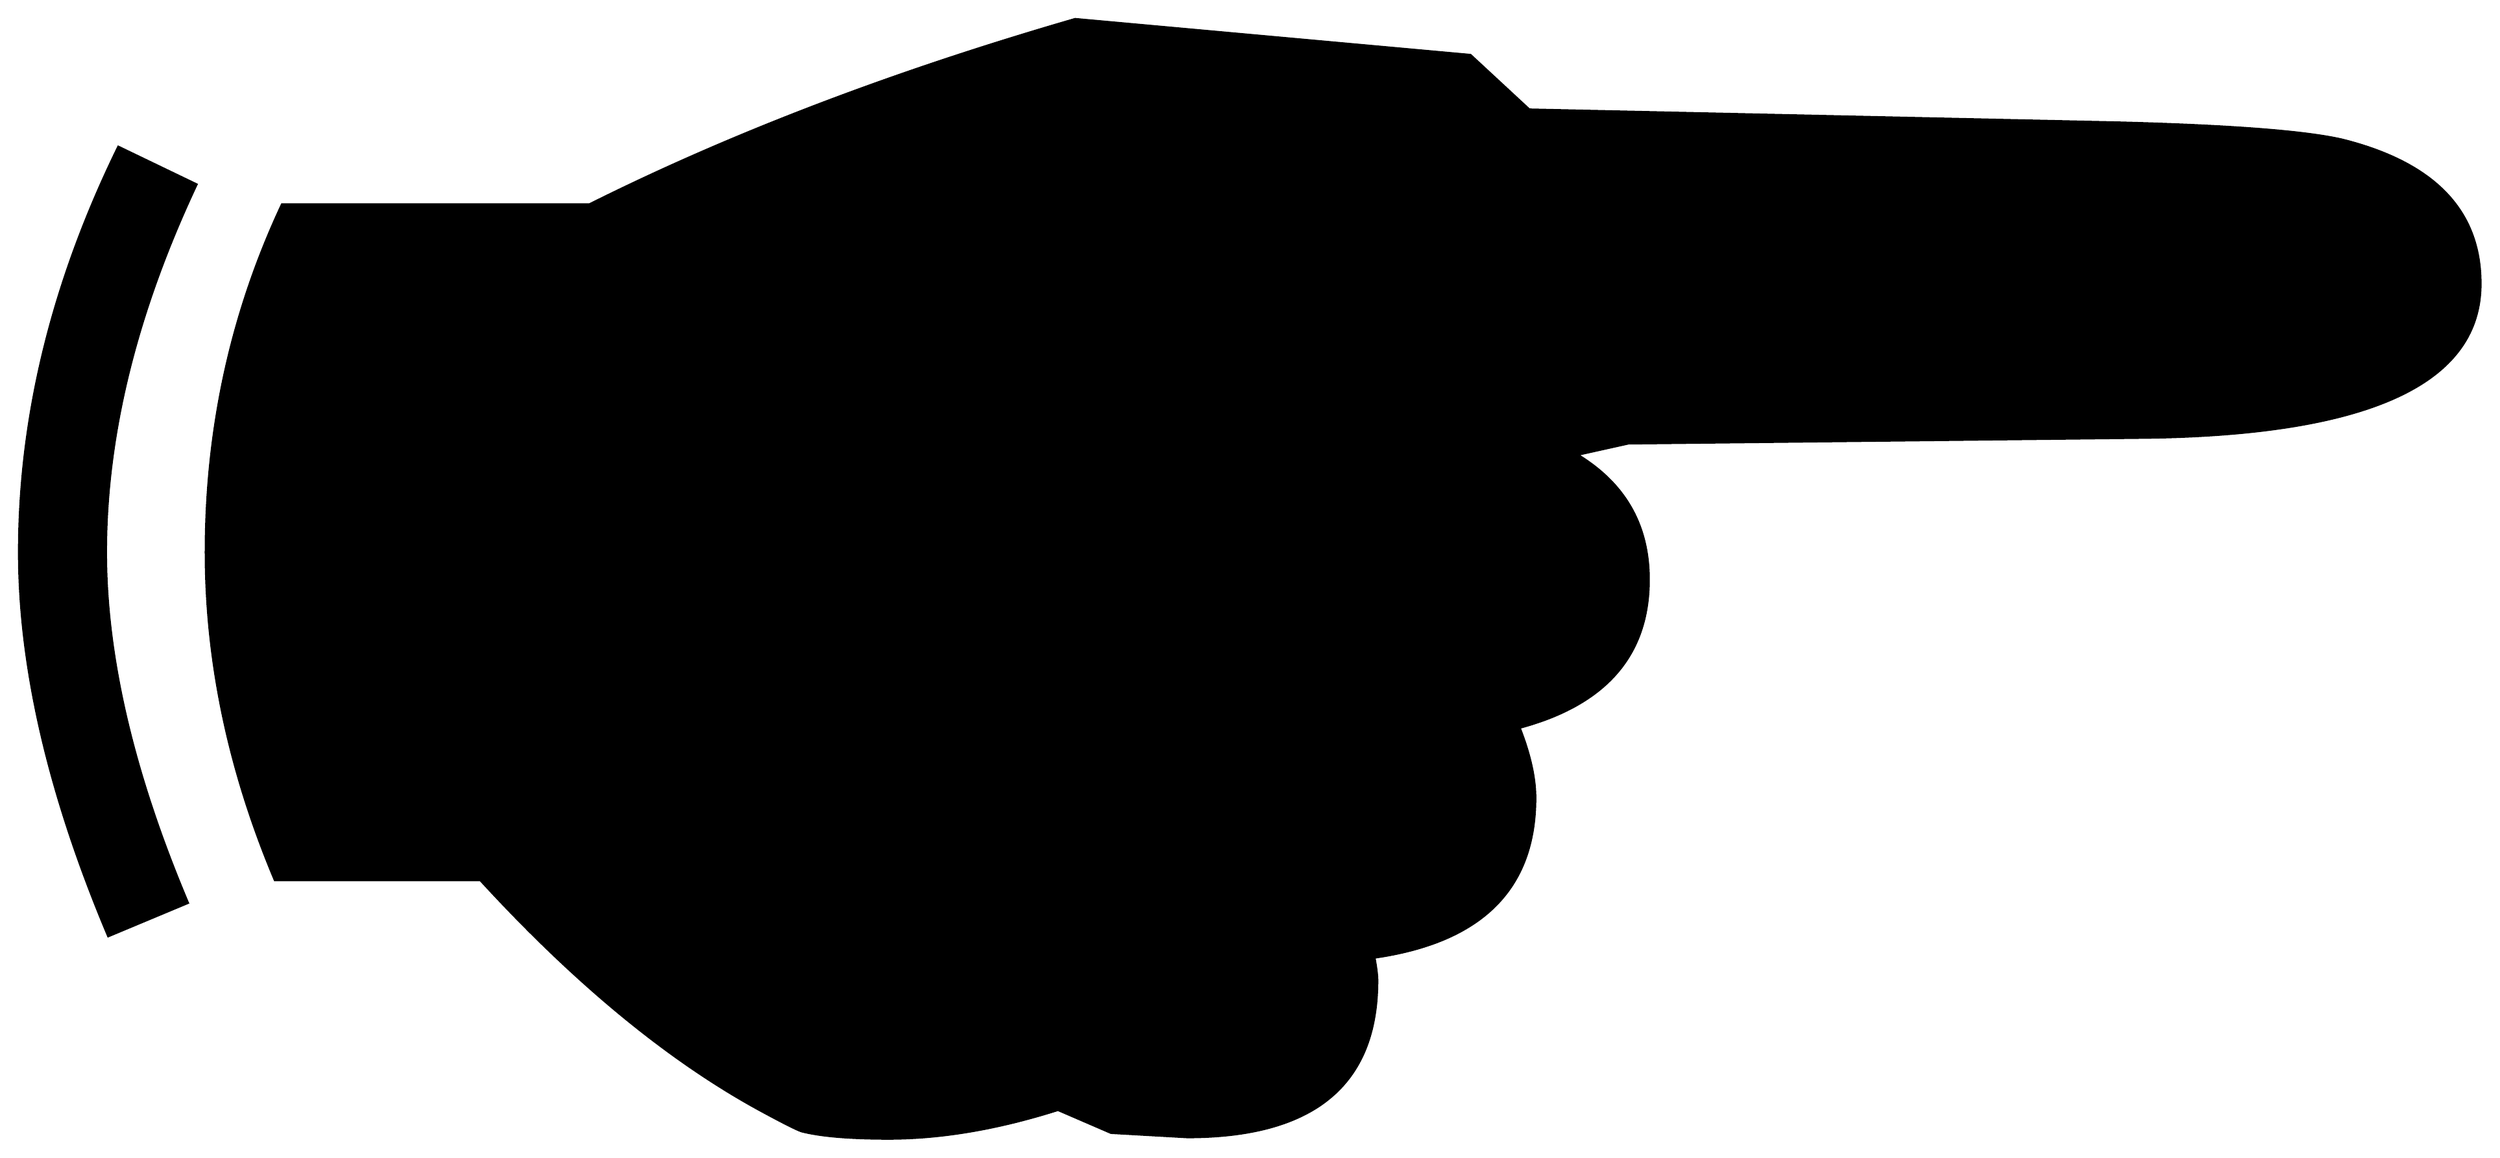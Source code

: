 


\begin{tikzpicture}[y=0.80pt, x=0.80pt, yscale=-1.0, xscale=1.0, inner sep=0pt, outer sep=0pt]
\begin{scope}[shift={(100.0,1732.0)},nonzero rule]
  \path[draw=.,fill=.,line width=1.600pt] (1886.0,-814.0) ..
    controls (1886.0,-744.667) and (1808.333,-709.0) ..
    (1653.0,-707.0) -- (1293.0,-703.0) .. controls
    (1293.0,-703.0) and (1281.0,-700.333) .. (1257.0,-695.0) ..
    controls (1290.333,-675.0) and (1307.0,-646.0) ..
    (1307.0,-608.0) .. controls (1307.0,-555.333) and
    (1277.0,-521.0) .. (1217.0,-505.0) .. controls
    (1224.333,-486.333) and (1228.0,-470.0) .. (1228.0,-456.0) ..
    controls (1228.0,-392.667) and (1190.667,-355.667) ..
    (1116.0,-345.0) .. controls (1117.333,-337.667) and
    (1118.0,-332.333) .. (1118.0,-329.0) .. controls
    (1118.0,-256.333) and (1074.0,-220.0) .. (986.0,-220.0) ..
    controls (986.0,-220.0) and (968.333,-221.0) .. (933.0,-223.0)
    -- (896.0,-239.0) .. controls (854.0,-225.667) and
    (814.667,-219.0) .. (778.0,-219.0) .. controls (751.333,-219.0)
    and (731.333,-220.667) .. (718.0,-224.0) .. controls
    (715.333,-224.667) and (706.0,-229.333) .. (690.0,-238.0) ..
    controls (626.0,-272.667) and (560.667,-326.333) .. (494.0,-399.0)
    -- (351.0,-399.0) .. controls (319.0,-475.0) and
    (303.0,-551.0) .. (303.0,-627.0) .. controls (303.0,-713.0)
    and (320.667,-793.667) .. (356.0,-869.0) -- (570.0,-869.0) ..
    controls (668.667,-918.333) and (781.333,-961.333) .. (908.0,-998.0)
    -- (1183.0,-973.0) -- (1224.0,-935.0) -- (1633.0,-926.0) ..
    controls (1711.667,-924.0) and (1764.0,-920.0) ..
    (1790.0,-914.0) .. controls (1854.0,-898.0) and
    (1886.0,-864.667) .. (1886.0,-814.0) -- cycle(296.0,-883.0) ..
    controls (254.0,-793.667) and (233.0,-708.333) .. (233.0,-627.0)
    .. controls (233.0,-554.333) and (252.0,-473.0) ..
    (290.0,-383.0) -- (235.0,-360.0) .. controls (193.667,-458.0)
    and (173.0,-547.0) .. (173.0,-627.0) .. controls
    (173.0,-721.0) and (196.0,-815.0) .. (242.0,-909.0) --
    (296.0,-883.0) -- cycle;
\end{scope}

\end{tikzpicture}

